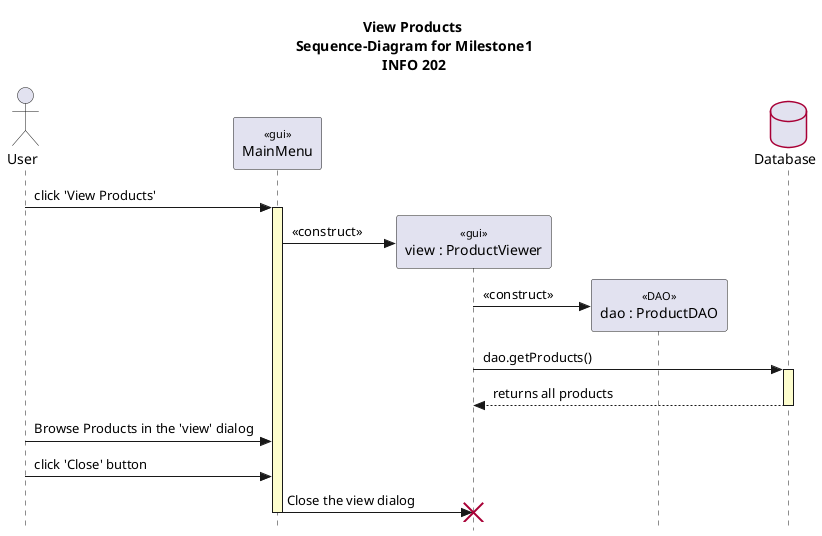 @startuml ViewProducts

title : "View Products \nSequence-Diagram for Milestone1\nINFO 202"

' style tweaks to make the diagram a little more readable
skinparam {
	Style strictuml
	RoundCorner 5
	BoxPadding 35
	ParticipantPadding 15
    Padding 2

	Sequence {
		' make activations yellow too
		LifeLineBackgroundColor #FDFDCD

		' make stereotypes more presentable
		Stereotype {
			Font {
				Size 11
				Style plain
			}
		}
	}

	Database {
		' make database border consistent with the rest of the diagram
		BorderColor #A80036
	}

}

actor "User" as user
participant "MainMenu" as menu <<gui>>
participant "view : ProductViewer" as viewer <<gui>>
participant "dao : ProductDAO" as dao <<DAO>>
database "Database" as db

'user clicks 'view' button
user -> menu++: click 'View Products'
create viewer
menu -> viewer : «construct»

create dao
viewer -> dao : «construct»
viewer -> db++ : dao.getProducts()
return returns all products

user -> menu : Browse Products in the 'view' dialog
user -> menu : click 'Close' button

' save product in the data store
menu -> viewer-- : Close the view dialog
dao--
destroy viewer

@enduml